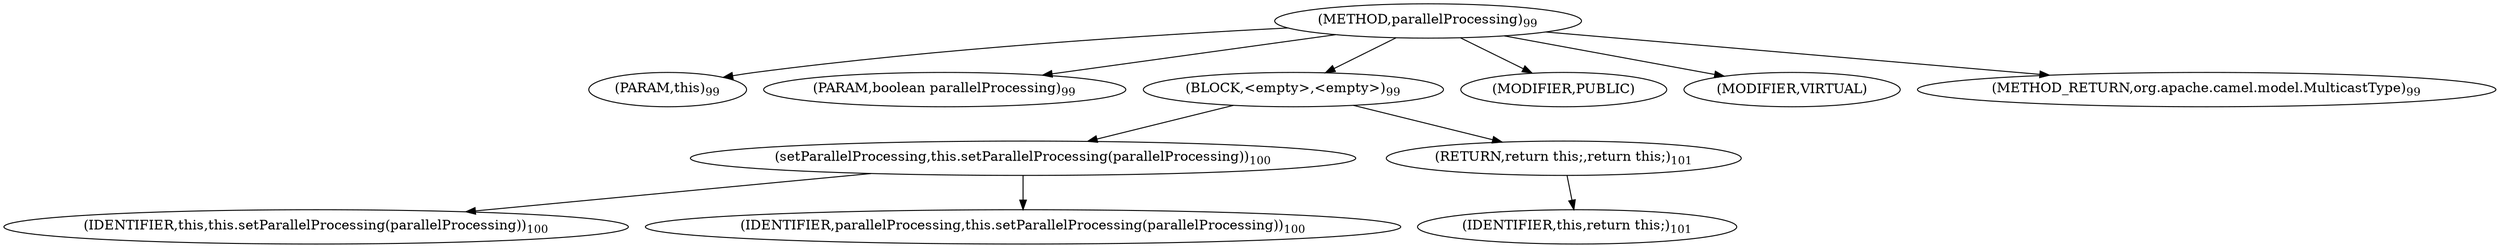 digraph "parallelProcessing" {  
"117" [label = <(METHOD,parallelProcessing)<SUB>99</SUB>> ]
"14" [label = <(PARAM,this)<SUB>99</SUB>> ]
"118" [label = <(PARAM,boolean parallelProcessing)<SUB>99</SUB>> ]
"119" [label = <(BLOCK,&lt;empty&gt;,&lt;empty&gt;)<SUB>99</SUB>> ]
"120" [label = <(setParallelProcessing,this.setParallelProcessing(parallelProcessing))<SUB>100</SUB>> ]
"13" [label = <(IDENTIFIER,this,this.setParallelProcessing(parallelProcessing))<SUB>100</SUB>> ]
"121" [label = <(IDENTIFIER,parallelProcessing,this.setParallelProcessing(parallelProcessing))<SUB>100</SUB>> ]
"122" [label = <(RETURN,return this;,return this;)<SUB>101</SUB>> ]
"15" [label = <(IDENTIFIER,this,return this;)<SUB>101</SUB>> ]
"123" [label = <(MODIFIER,PUBLIC)> ]
"124" [label = <(MODIFIER,VIRTUAL)> ]
"125" [label = <(METHOD_RETURN,org.apache.camel.model.MulticastType)<SUB>99</SUB>> ]
  "117" -> "14" 
  "117" -> "118" 
  "117" -> "119" 
  "117" -> "123" 
  "117" -> "124" 
  "117" -> "125" 
  "119" -> "120" 
  "119" -> "122" 
  "120" -> "13" 
  "120" -> "121" 
  "122" -> "15" 
}
